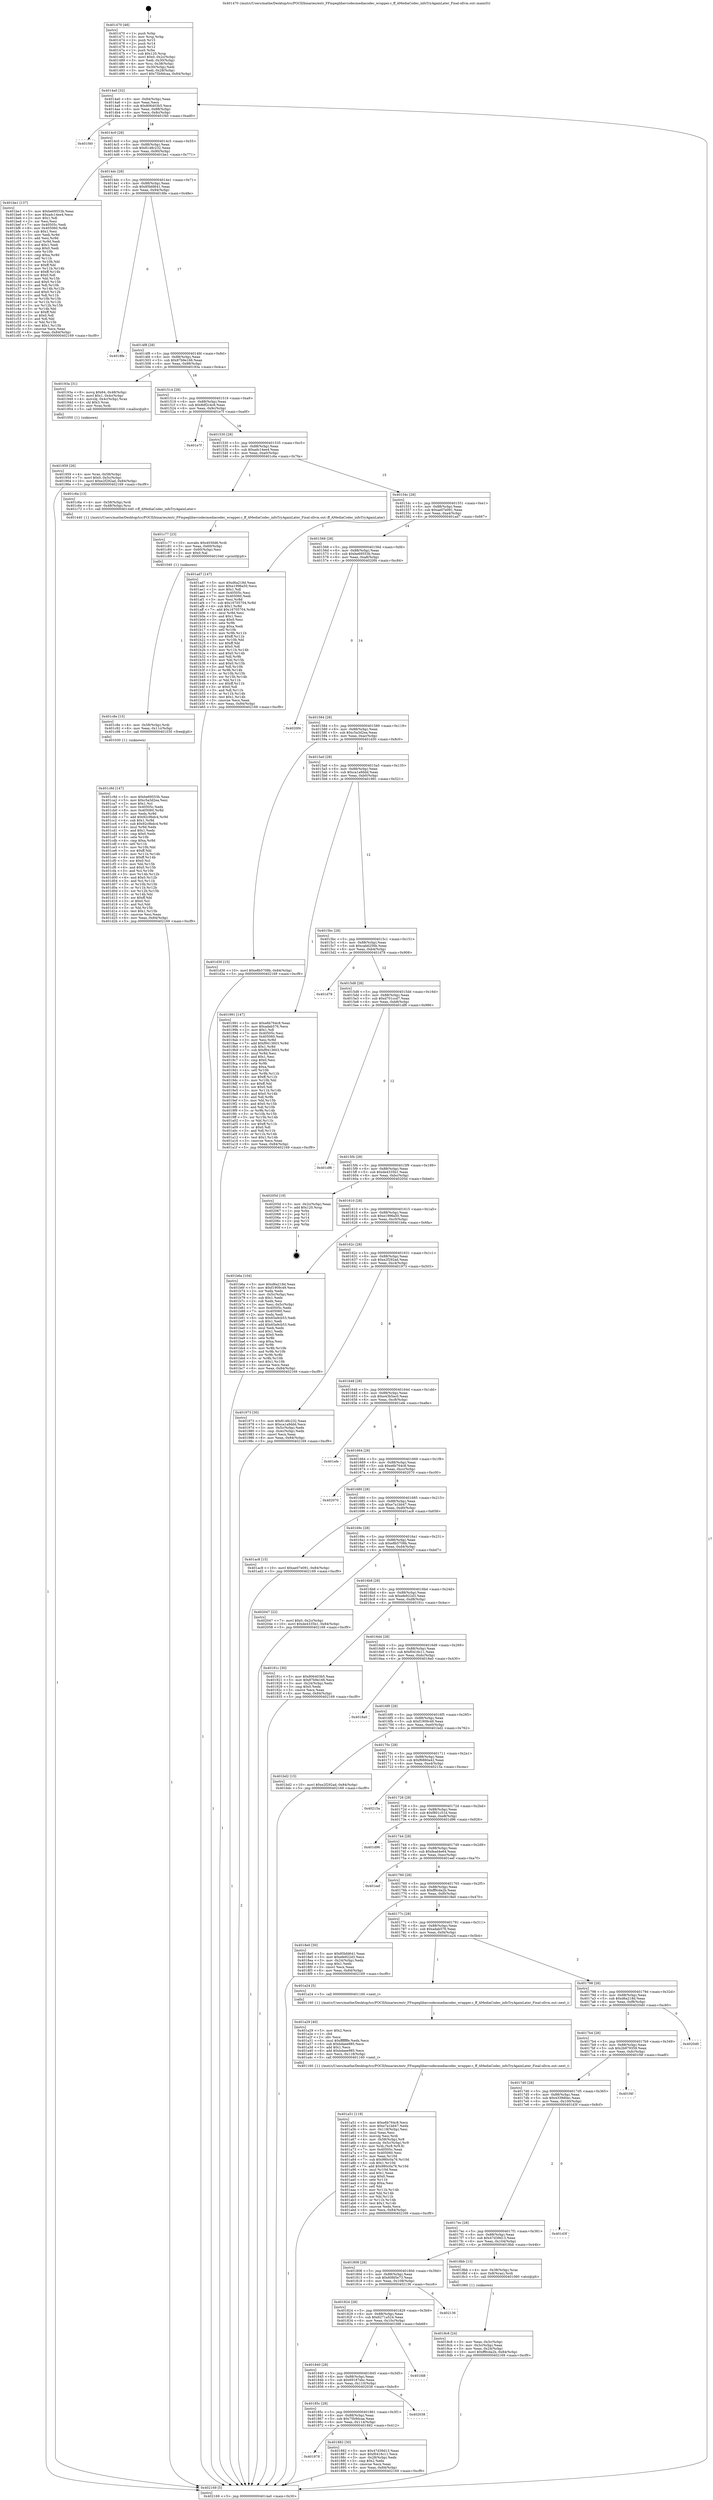 digraph "0x401470" {
  label = "0x401470 (/mnt/c/Users/mathe/Desktop/tcc/POCII/binaries/extr_FFmpeglibavcodecmediacodec_wrapper.c_ff_AMediaCodec_infoTryAgainLater_Final-ollvm.out::main(0))"
  labelloc = "t"
  node[shape=record]

  Entry [label="",width=0.3,height=0.3,shape=circle,fillcolor=black,style=filled]
  "0x4014a0" [label="{
     0x4014a0 [32]\l
     | [instrs]\l
     &nbsp;&nbsp;0x4014a0 \<+6\>: mov -0x84(%rbp),%eax\l
     &nbsp;&nbsp;0x4014a6 \<+2\>: mov %eax,%ecx\l
     &nbsp;&nbsp;0x4014a8 \<+6\>: sub $0x806403b5,%ecx\l
     &nbsp;&nbsp;0x4014ae \<+6\>: mov %eax,-0x88(%rbp)\l
     &nbsp;&nbsp;0x4014b4 \<+6\>: mov %ecx,-0x8c(%rbp)\l
     &nbsp;&nbsp;0x4014ba \<+6\>: je 0000000000401f40 \<main+0xad0\>\l
  }"]
  "0x401f40" [label="{
     0x401f40\l
  }", style=dashed]
  "0x4014c0" [label="{
     0x4014c0 [28]\l
     | [instrs]\l
     &nbsp;&nbsp;0x4014c0 \<+5\>: jmp 00000000004014c5 \<main+0x55\>\l
     &nbsp;&nbsp;0x4014c5 \<+6\>: mov -0x88(%rbp),%eax\l
     &nbsp;&nbsp;0x4014cb \<+5\>: sub $0x8148c232,%eax\l
     &nbsp;&nbsp;0x4014d0 \<+6\>: mov %eax,-0x90(%rbp)\l
     &nbsp;&nbsp;0x4014d6 \<+6\>: je 0000000000401be1 \<main+0x771\>\l
  }"]
  Exit [label="",width=0.3,height=0.3,shape=circle,fillcolor=black,style=filled,peripheries=2]
  "0x401be1" [label="{
     0x401be1 [137]\l
     | [instrs]\l
     &nbsp;&nbsp;0x401be1 \<+5\>: mov $0xbe69553b,%eax\l
     &nbsp;&nbsp;0x401be6 \<+5\>: mov $0xadc14ee4,%ecx\l
     &nbsp;&nbsp;0x401beb \<+2\>: mov $0x1,%dl\l
     &nbsp;&nbsp;0x401bed \<+2\>: xor %esi,%esi\l
     &nbsp;&nbsp;0x401bef \<+7\>: mov 0x40505c,%edi\l
     &nbsp;&nbsp;0x401bf6 \<+8\>: mov 0x405060,%r8d\l
     &nbsp;&nbsp;0x401bfe \<+3\>: sub $0x1,%esi\l
     &nbsp;&nbsp;0x401c01 \<+3\>: mov %edi,%r9d\l
     &nbsp;&nbsp;0x401c04 \<+3\>: add %esi,%r9d\l
     &nbsp;&nbsp;0x401c07 \<+4\>: imul %r9d,%edi\l
     &nbsp;&nbsp;0x401c0b \<+3\>: and $0x1,%edi\l
     &nbsp;&nbsp;0x401c0e \<+3\>: cmp $0x0,%edi\l
     &nbsp;&nbsp;0x401c11 \<+4\>: sete %r10b\l
     &nbsp;&nbsp;0x401c15 \<+4\>: cmp $0xa,%r8d\l
     &nbsp;&nbsp;0x401c19 \<+4\>: setl %r11b\l
     &nbsp;&nbsp;0x401c1d \<+3\>: mov %r10b,%bl\l
     &nbsp;&nbsp;0x401c20 \<+3\>: xor $0xff,%bl\l
     &nbsp;&nbsp;0x401c23 \<+3\>: mov %r11b,%r14b\l
     &nbsp;&nbsp;0x401c26 \<+4\>: xor $0xff,%r14b\l
     &nbsp;&nbsp;0x401c2a \<+3\>: xor $0x0,%dl\l
     &nbsp;&nbsp;0x401c2d \<+3\>: mov %bl,%r15b\l
     &nbsp;&nbsp;0x401c30 \<+4\>: and $0x0,%r15b\l
     &nbsp;&nbsp;0x401c34 \<+3\>: and %dl,%r10b\l
     &nbsp;&nbsp;0x401c37 \<+3\>: mov %r14b,%r12b\l
     &nbsp;&nbsp;0x401c3a \<+4\>: and $0x0,%r12b\l
     &nbsp;&nbsp;0x401c3e \<+3\>: and %dl,%r11b\l
     &nbsp;&nbsp;0x401c41 \<+3\>: or %r10b,%r15b\l
     &nbsp;&nbsp;0x401c44 \<+3\>: or %r11b,%r12b\l
     &nbsp;&nbsp;0x401c47 \<+3\>: xor %r12b,%r15b\l
     &nbsp;&nbsp;0x401c4a \<+3\>: or %r14b,%bl\l
     &nbsp;&nbsp;0x401c4d \<+3\>: xor $0xff,%bl\l
     &nbsp;&nbsp;0x401c50 \<+3\>: or $0x0,%dl\l
     &nbsp;&nbsp;0x401c53 \<+2\>: and %dl,%bl\l
     &nbsp;&nbsp;0x401c55 \<+3\>: or %bl,%r15b\l
     &nbsp;&nbsp;0x401c58 \<+4\>: test $0x1,%r15b\l
     &nbsp;&nbsp;0x401c5c \<+3\>: cmovne %ecx,%eax\l
     &nbsp;&nbsp;0x401c5f \<+6\>: mov %eax,-0x84(%rbp)\l
     &nbsp;&nbsp;0x401c65 \<+5\>: jmp 0000000000402169 \<main+0xcf9\>\l
  }"]
  "0x4014dc" [label="{
     0x4014dc [28]\l
     | [instrs]\l
     &nbsp;&nbsp;0x4014dc \<+5\>: jmp 00000000004014e1 \<main+0x71\>\l
     &nbsp;&nbsp;0x4014e1 \<+6\>: mov -0x88(%rbp),%eax\l
     &nbsp;&nbsp;0x4014e7 \<+5\>: sub $0x85bfd641,%eax\l
     &nbsp;&nbsp;0x4014ec \<+6\>: mov %eax,-0x94(%rbp)\l
     &nbsp;&nbsp;0x4014f2 \<+6\>: je 00000000004018fe \<main+0x48e\>\l
  }"]
  "0x401c9d" [label="{
     0x401c9d [147]\l
     | [instrs]\l
     &nbsp;&nbsp;0x401c9d \<+5\>: mov $0xbe69553b,%eax\l
     &nbsp;&nbsp;0x401ca2 \<+5\>: mov $0xc5a3d2ea,%esi\l
     &nbsp;&nbsp;0x401ca7 \<+2\>: mov $0x1,%cl\l
     &nbsp;&nbsp;0x401ca9 \<+7\>: mov 0x40505c,%edx\l
     &nbsp;&nbsp;0x401cb0 \<+8\>: mov 0x405060,%r8d\l
     &nbsp;&nbsp;0x401cb8 \<+3\>: mov %edx,%r9d\l
     &nbsp;&nbsp;0x401cbb \<+7\>: add $0x92c9bdc4,%r9d\l
     &nbsp;&nbsp;0x401cc2 \<+4\>: sub $0x1,%r9d\l
     &nbsp;&nbsp;0x401cc6 \<+7\>: sub $0x92c9bdc4,%r9d\l
     &nbsp;&nbsp;0x401ccd \<+4\>: imul %r9d,%edx\l
     &nbsp;&nbsp;0x401cd1 \<+3\>: and $0x1,%edx\l
     &nbsp;&nbsp;0x401cd4 \<+3\>: cmp $0x0,%edx\l
     &nbsp;&nbsp;0x401cd7 \<+4\>: sete %r10b\l
     &nbsp;&nbsp;0x401cdb \<+4\>: cmp $0xa,%r8d\l
     &nbsp;&nbsp;0x401cdf \<+4\>: setl %r11b\l
     &nbsp;&nbsp;0x401ce3 \<+3\>: mov %r10b,%bl\l
     &nbsp;&nbsp;0x401ce6 \<+3\>: xor $0xff,%bl\l
     &nbsp;&nbsp;0x401ce9 \<+3\>: mov %r11b,%r14b\l
     &nbsp;&nbsp;0x401cec \<+4\>: xor $0xff,%r14b\l
     &nbsp;&nbsp;0x401cf0 \<+3\>: xor $0x0,%cl\l
     &nbsp;&nbsp;0x401cf3 \<+3\>: mov %bl,%r15b\l
     &nbsp;&nbsp;0x401cf6 \<+4\>: and $0x0,%r15b\l
     &nbsp;&nbsp;0x401cfa \<+3\>: and %cl,%r10b\l
     &nbsp;&nbsp;0x401cfd \<+3\>: mov %r14b,%r12b\l
     &nbsp;&nbsp;0x401d00 \<+4\>: and $0x0,%r12b\l
     &nbsp;&nbsp;0x401d04 \<+3\>: and %cl,%r11b\l
     &nbsp;&nbsp;0x401d07 \<+3\>: or %r10b,%r15b\l
     &nbsp;&nbsp;0x401d0a \<+3\>: or %r11b,%r12b\l
     &nbsp;&nbsp;0x401d0d \<+3\>: xor %r12b,%r15b\l
     &nbsp;&nbsp;0x401d10 \<+3\>: or %r14b,%bl\l
     &nbsp;&nbsp;0x401d13 \<+3\>: xor $0xff,%bl\l
     &nbsp;&nbsp;0x401d16 \<+3\>: or $0x0,%cl\l
     &nbsp;&nbsp;0x401d19 \<+2\>: and %cl,%bl\l
     &nbsp;&nbsp;0x401d1b \<+3\>: or %bl,%r15b\l
     &nbsp;&nbsp;0x401d1e \<+4\>: test $0x1,%r15b\l
     &nbsp;&nbsp;0x401d22 \<+3\>: cmovne %esi,%eax\l
     &nbsp;&nbsp;0x401d25 \<+6\>: mov %eax,-0x84(%rbp)\l
     &nbsp;&nbsp;0x401d2b \<+5\>: jmp 0000000000402169 \<main+0xcf9\>\l
  }"]
  "0x4018fe" [label="{
     0x4018fe\l
  }", style=dashed]
  "0x4014f8" [label="{
     0x4014f8 [28]\l
     | [instrs]\l
     &nbsp;&nbsp;0x4014f8 \<+5\>: jmp 00000000004014fd \<main+0x8d\>\l
     &nbsp;&nbsp;0x4014fd \<+6\>: mov -0x88(%rbp),%eax\l
     &nbsp;&nbsp;0x401503 \<+5\>: sub $0x87b9e166,%eax\l
     &nbsp;&nbsp;0x401508 \<+6\>: mov %eax,-0x98(%rbp)\l
     &nbsp;&nbsp;0x40150e \<+6\>: je 000000000040193a \<main+0x4ca\>\l
  }"]
  "0x401c8e" [label="{
     0x401c8e [15]\l
     | [instrs]\l
     &nbsp;&nbsp;0x401c8e \<+4\>: mov -0x58(%rbp),%rdi\l
     &nbsp;&nbsp;0x401c92 \<+6\>: mov %eax,-0x11c(%rbp)\l
     &nbsp;&nbsp;0x401c98 \<+5\>: call 0000000000401030 \<free@plt\>\l
     | [calls]\l
     &nbsp;&nbsp;0x401030 \{1\} (unknown)\l
  }"]
  "0x40193a" [label="{
     0x40193a [31]\l
     | [instrs]\l
     &nbsp;&nbsp;0x40193a \<+8\>: movq $0x64,-0x48(%rbp)\l
     &nbsp;&nbsp;0x401942 \<+7\>: movl $0x1,-0x4c(%rbp)\l
     &nbsp;&nbsp;0x401949 \<+4\>: movslq -0x4c(%rbp),%rax\l
     &nbsp;&nbsp;0x40194d \<+4\>: shl $0x3,%rax\l
     &nbsp;&nbsp;0x401951 \<+3\>: mov %rax,%rdi\l
     &nbsp;&nbsp;0x401954 \<+5\>: call 0000000000401050 \<malloc@plt\>\l
     | [calls]\l
     &nbsp;&nbsp;0x401050 \{1\} (unknown)\l
  }"]
  "0x401514" [label="{
     0x401514 [28]\l
     | [instrs]\l
     &nbsp;&nbsp;0x401514 \<+5\>: jmp 0000000000401519 \<main+0xa9\>\l
     &nbsp;&nbsp;0x401519 \<+6\>: mov -0x88(%rbp),%eax\l
     &nbsp;&nbsp;0x40151f \<+5\>: sub $0x8df2c4c6,%eax\l
     &nbsp;&nbsp;0x401524 \<+6\>: mov %eax,-0x9c(%rbp)\l
     &nbsp;&nbsp;0x40152a \<+6\>: je 0000000000401e7f \<main+0xa0f\>\l
  }"]
  "0x401c77" [label="{
     0x401c77 [23]\l
     | [instrs]\l
     &nbsp;&nbsp;0x401c77 \<+10\>: movabs $0x4030d6,%rdi\l
     &nbsp;&nbsp;0x401c81 \<+3\>: mov %eax,-0x60(%rbp)\l
     &nbsp;&nbsp;0x401c84 \<+3\>: mov -0x60(%rbp),%esi\l
     &nbsp;&nbsp;0x401c87 \<+2\>: mov $0x0,%al\l
     &nbsp;&nbsp;0x401c89 \<+5\>: call 0000000000401040 \<printf@plt\>\l
     | [calls]\l
     &nbsp;&nbsp;0x401040 \{1\} (unknown)\l
  }"]
  "0x401e7f" [label="{
     0x401e7f\l
  }", style=dashed]
  "0x401530" [label="{
     0x401530 [28]\l
     | [instrs]\l
     &nbsp;&nbsp;0x401530 \<+5\>: jmp 0000000000401535 \<main+0xc5\>\l
     &nbsp;&nbsp;0x401535 \<+6\>: mov -0x88(%rbp),%eax\l
     &nbsp;&nbsp;0x40153b \<+5\>: sub $0xadc14ee4,%eax\l
     &nbsp;&nbsp;0x401540 \<+6\>: mov %eax,-0xa0(%rbp)\l
     &nbsp;&nbsp;0x401546 \<+6\>: je 0000000000401c6a \<main+0x7fa\>\l
  }"]
  "0x401a51" [label="{
     0x401a51 [119]\l
     | [instrs]\l
     &nbsp;&nbsp;0x401a51 \<+5\>: mov $0xe6b764c8,%ecx\l
     &nbsp;&nbsp;0x401a56 \<+5\>: mov $0xe7a1bb47,%edx\l
     &nbsp;&nbsp;0x401a5b \<+6\>: mov -0x118(%rbp),%esi\l
     &nbsp;&nbsp;0x401a61 \<+3\>: imul %eax,%esi\l
     &nbsp;&nbsp;0x401a64 \<+3\>: movslq %esi,%rdi\l
     &nbsp;&nbsp;0x401a67 \<+4\>: mov -0x58(%rbp),%r8\l
     &nbsp;&nbsp;0x401a6b \<+4\>: movslq -0x5c(%rbp),%r9\l
     &nbsp;&nbsp;0x401a6f \<+4\>: mov %rdi,(%r8,%r9,8)\l
     &nbsp;&nbsp;0x401a73 \<+7\>: mov 0x40505c,%eax\l
     &nbsp;&nbsp;0x401a7a \<+7\>: mov 0x405060,%esi\l
     &nbsp;&nbsp;0x401a81 \<+3\>: mov %eax,%r10d\l
     &nbsp;&nbsp;0x401a84 \<+7\>: sub $0x980c0a76,%r10d\l
     &nbsp;&nbsp;0x401a8b \<+4\>: sub $0x1,%r10d\l
     &nbsp;&nbsp;0x401a8f \<+7\>: add $0x980c0a76,%r10d\l
     &nbsp;&nbsp;0x401a96 \<+4\>: imul %r10d,%eax\l
     &nbsp;&nbsp;0x401a9a \<+3\>: and $0x1,%eax\l
     &nbsp;&nbsp;0x401a9d \<+3\>: cmp $0x0,%eax\l
     &nbsp;&nbsp;0x401aa0 \<+4\>: sete %r11b\l
     &nbsp;&nbsp;0x401aa4 \<+3\>: cmp $0xa,%esi\l
     &nbsp;&nbsp;0x401aa7 \<+3\>: setl %bl\l
     &nbsp;&nbsp;0x401aaa \<+3\>: mov %r11b,%r14b\l
     &nbsp;&nbsp;0x401aad \<+3\>: and %bl,%r14b\l
     &nbsp;&nbsp;0x401ab0 \<+3\>: xor %bl,%r11b\l
     &nbsp;&nbsp;0x401ab3 \<+3\>: or %r11b,%r14b\l
     &nbsp;&nbsp;0x401ab6 \<+4\>: test $0x1,%r14b\l
     &nbsp;&nbsp;0x401aba \<+3\>: cmovne %edx,%ecx\l
     &nbsp;&nbsp;0x401abd \<+6\>: mov %ecx,-0x84(%rbp)\l
     &nbsp;&nbsp;0x401ac3 \<+5\>: jmp 0000000000402169 \<main+0xcf9\>\l
  }"]
  "0x401c6a" [label="{
     0x401c6a [13]\l
     | [instrs]\l
     &nbsp;&nbsp;0x401c6a \<+4\>: mov -0x58(%rbp),%rdi\l
     &nbsp;&nbsp;0x401c6e \<+4\>: mov -0x48(%rbp),%rsi\l
     &nbsp;&nbsp;0x401c72 \<+5\>: call 0000000000401440 \<ff_AMediaCodec_infoTryAgainLater\>\l
     | [calls]\l
     &nbsp;&nbsp;0x401440 \{1\} (/mnt/c/Users/mathe/Desktop/tcc/POCII/binaries/extr_FFmpeglibavcodecmediacodec_wrapper.c_ff_AMediaCodec_infoTryAgainLater_Final-ollvm.out::ff_AMediaCodec_infoTryAgainLater)\l
  }"]
  "0x40154c" [label="{
     0x40154c [28]\l
     | [instrs]\l
     &nbsp;&nbsp;0x40154c \<+5\>: jmp 0000000000401551 \<main+0xe1\>\l
     &nbsp;&nbsp;0x401551 \<+6\>: mov -0x88(%rbp),%eax\l
     &nbsp;&nbsp;0x401557 \<+5\>: sub $0xae07e091,%eax\l
     &nbsp;&nbsp;0x40155c \<+6\>: mov %eax,-0xa4(%rbp)\l
     &nbsp;&nbsp;0x401562 \<+6\>: je 0000000000401ad7 \<main+0x667\>\l
  }"]
  "0x401a29" [label="{
     0x401a29 [40]\l
     | [instrs]\l
     &nbsp;&nbsp;0x401a29 \<+5\>: mov $0x2,%ecx\l
     &nbsp;&nbsp;0x401a2e \<+1\>: cltd\l
     &nbsp;&nbsp;0x401a2f \<+2\>: idiv %ecx\l
     &nbsp;&nbsp;0x401a31 \<+6\>: imul $0xfffffffe,%edx,%ecx\l
     &nbsp;&nbsp;0x401a37 \<+6\>: sub $0xbdaee985,%ecx\l
     &nbsp;&nbsp;0x401a3d \<+3\>: add $0x1,%ecx\l
     &nbsp;&nbsp;0x401a40 \<+6\>: add $0xbdaee985,%ecx\l
     &nbsp;&nbsp;0x401a46 \<+6\>: mov %ecx,-0x118(%rbp)\l
     &nbsp;&nbsp;0x401a4c \<+5\>: call 0000000000401160 \<next_i\>\l
     | [calls]\l
     &nbsp;&nbsp;0x401160 \{1\} (/mnt/c/Users/mathe/Desktop/tcc/POCII/binaries/extr_FFmpeglibavcodecmediacodec_wrapper.c_ff_AMediaCodec_infoTryAgainLater_Final-ollvm.out::next_i)\l
  }"]
  "0x401ad7" [label="{
     0x401ad7 [147]\l
     | [instrs]\l
     &nbsp;&nbsp;0x401ad7 \<+5\>: mov $0xd6a218d,%eax\l
     &nbsp;&nbsp;0x401adc \<+5\>: mov $0xe1996a50,%ecx\l
     &nbsp;&nbsp;0x401ae1 \<+2\>: mov $0x1,%dl\l
     &nbsp;&nbsp;0x401ae3 \<+7\>: mov 0x40505c,%esi\l
     &nbsp;&nbsp;0x401aea \<+7\>: mov 0x405060,%edi\l
     &nbsp;&nbsp;0x401af1 \<+3\>: mov %esi,%r8d\l
     &nbsp;&nbsp;0x401af4 \<+7\>: sub $0x16705704,%r8d\l
     &nbsp;&nbsp;0x401afb \<+4\>: sub $0x1,%r8d\l
     &nbsp;&nbsp;0x401aff \<+7\>: add $0x16705704,%r8d\l
     &nbsp;&nbsp;0x401b06 \<+4\>: imul %r8d,%esi\l
     &nbsp;&nbsp;0x401b0a \<+3\>: and $0x1,%esi\l
     &nbsp;&nbsp;0x401b0d \<+3\>: cmp $0x0,%esi\l
     &nbsp;&nbsp;0x401b10 \<+4\>: sete %r9b\l
     &nbsp;&nbsp;0x401b14 \<+3\>: cmp $0xa,%edi\l
     &nbsp;&nbsp;0x401b17 \<+4\>: setl %r10b\l
     &nbsp;&nbsp;0x401b1b \<+3\>: mov %r9b,%r11b\l
     &nbsp;&nbsp;0x401b1e \<+4\>: xor $0xff,%r11b\l
     &nbsp;&nbsp;0x401b22 \<+3\>: mov %r10b,%bl\l
     &nbsp;&nbsp;0x401b25 \<+3\>: xor $0xff,%bl\l
     &nbsp;&nbsp;0x401b28 \<+3\>: xor $0x0,%dl\l
     &nbsp;&nbsp;0x401b2b \<+3\>: mov %r11b,%r14b\l
     &nbsp;&nbsp;0x401b2e \<+4\>: and $0x0,%r14b\l
     &nbsp;&nbsp;0x401b32 \<+3\>: and %dl,%r9b\l
     &nbsp;&nbsp;0x401b35 \<+3\>: mov %bl,%r15b\l
     &nbsp;&nbsp;0x401b38 \<+4\>: and $0x0,%r15b\l
     &nbsp;&nbsp;0x401b3c \<+3\>: and %dl,%r10b\l
     &nbsp;&nbsp;0x401b3f \<+3\>: or %r9b,%r14b\l
     &nbsp;&nbsp;0x401b42 \<+3\>: or %r10b,%r15b\l
     &nbsp;&nbsp;0x401b45 \<+3\>: xor %r15b,%r14b\l
     &nbsp;&nbsp;0x401b48 \<+3\>: or %bl,%r11b\l
     &nbsp;&nbsp;0x401b4b \<+4\>: xor $0xff,%r11b\l
     &nbsp;&nbsp;0x401b4f \<+3\>: or $0x0,%dl\l
     &nbsp;&nbsp;0x401b52 \<+3\>: and %dl,%r11b\l
     &nbsp;&nbsp;0x401b55 \<+3\>: or %r11b,%r14b\l
     &nbsp;&nbsp;0x401b58 \<+4\>: test $0x1,%r14b\l
     &nbsp;&nbsp;0x401b5c \<+3\>: cmovne %ecx,%eax\l
     &nbsp;&nbsp;0x401b5f \<+6\>: mov %eax,-0x84(%rbp)\l
     &nbsp;&nbsp;0x401b65 \<+5\>: jmp 0000000000402169 \<main+0xcf9\>\l
  }"]
  "0x401568" [label="{
     0x401568 [28]\l
     | [instrs]\l
     &nbsp;&nbsp;0x401568 \<+5\>: jmp 000000000040156d \<main+0xfd\>\l
     &nbsp;&nbsp;0x40156d \<+6\>: mov -0x88(%rbp),%eax\l
     &nbsp;&nbsp;0x401573 \<+5\>: sub $0xbe69553b,%eax\l
     &nbsp;&nbsp;0x401578 \<+6\>: mov %eax,-0xa8(%rbp)\l
     &nbsp;&nbsp;0x40157e \<+6\>: je 00000000004020f4 \<main+0xc84\>\l
  }"]
  "0x401959" [label="{
     0x401959 [26]\l
     | [instrs]\l
     &nbsp;&nbsp;0x401959 \<+4\>: mov %rax,-0x58(%rbp)\l
     &nbsp;&nbsp;0x40195d \<+7\>: movl $0x0,-0x5c(%rbp)\l
     &nbsp;&nbsp;0x401964 \<+10\>: movl $0xe2f292ad,-0x84(%rbp)\l
     &nbsp;&nbsp;0x40196e \<+5\>: jmp 0000000000402169 \<main+0xcf9\>\l
  }"]
  "0x4020f4" [label="{
     0x4020f4\l
  }", style=dashed]
  "0x401584" [label="{
     0x401584 [28]\l
     | [instrs]\l
     &nbsp;&nbsp;0x401584 \<+5\>: jmp 0000000000401589 \<main+0x119\>\l
     &nbsp;&nbsp;0x401589 \<+6\>: mov -0x88(%rbp),%eax\l
     &nbsp;&nbsp;0x40158f \<+5\>: sub $0xc5a3d2ea,%eax\l
     &nbsp;&nbsp;0x401594 \<+6\>: mov %eax,-0xac(%rbp)\l
     &nbsp;&nbsp;0x40159a \<+6\>: je 0000000000401d30 \<main+0x8c0\>\l
  }"]
  "0x4018c8" [label="{
     0x4018c8 [24]\l
     | [instrs]\l
     &nbsp;&nbsp;0x4018c8 \<+3\>: mov %eax,-0x3c(%rbp)\l
     &nbsp;&nbsp;0x4018cb \<+3\>: mov -0x3c(%rbp),%eax\l
     &nbsp;&nbsp;0x4018ce \<+3\>: mov %eax,-0x24(%rbp)\l
     &nbsp;&nbsp;0x4018d1 \<+10\>: movl $0xff9cda2b,-0x84(%rbp)\l
     &nbsp;&nbsp;0x4018db \<+5\>: jmp 0000000000402169 \<main+0xcf9\>\l
  }"]
  "0x401d30" [label="{
     0x401d30 [15]\l
     | [instrs]\l
     &nbsp;&nbsp;0x401d30 \<+10\>: movl $0xe8b5708b,-0x84(%rbp)\l
     &nbsp;&nbsp;0x401d3a \<+5\>: jmp 0000000000402169 \<main+0xcf9\>\l
  }"]
  "0x4015a0" [label="{
     0x4015a0 [28]\l
     | [instrs]\l
     &nbsp;&nbsp;0x4015a0 \<+5\>: jmp 00000000004015a5 \<main+0x135\>\l
     &nbsp;&nbsp;0x4015a5 \<+6\>: mov -0x88(%rbp),%eax\l
     &nbsp;&nbsp;0x4015ab \<+5\>: sub $0xca1a9ddd,%eax\l
     &nbsp;&nbsp;0x4015b0 \<+6\>: mov %eax,-0xb0(%rbp)\l
     &nbsp;&nbsp;0x4015b6 \<+6\>: je 0000000000401991 \<main+0x521\>\l
  }"]
  "0x401470" [label="{
     0x401470 [48]\l
     | [instrs]\l
     &nbsp;&nbsp;0x401470 \<+1\>: push %rbp\l
     &nbsp;&nbsp;0x401471 \<+3\>: mov %rsp,%rbp\l
     &nbsp;&nbsp;0x401474 \<+2\>: push %r15\l
     &nbsp;&nbsp;0x401476 \<+2\>: push %r14\l
     &nbsp;&nbsp;0x401478 \<+2\>: push %r12\l
     &nbsp;&nbsp;0x40147a \<+1\>: push %rbx\l
     &nbsp;&nbsp;0x40147b \<+7\>: sub $0x120,%rsp\l
     &nbsp;&nbsp;0x401482 \<+7\>: movl $0x0,-0x2c(%rbp)\l
     &nbsp;&nbsp;0x401489 \<+3\>: mov %edi,-0x30(%rbp)\l
     &nbsp;&nbsp;0x40148c \<+4\>: mov %rsi,-0x38(%rbp)\l
     &nbsp;&nbsp;0x401490 \<+3\>: mov -0x30(%rbp),%edi\l
     &nbsp;&nbsp;0x401493 \<+3\>: mov %edi,-0x28(%rbp)\l
     &nbsp;&nbsp;0x401496 \<+10\>: movl $0x75b9dcaa,-0x84(%rbp)\l
  }"]
  "0x401991" [label="{
     0x401991 [147]\l
     | [instrs]\l
     &nbsp;&nbsp;0x401991 \<+5\>: mov $0xe6b764c8,%eax\l
     &nbsp;&nbsp;0x401996 \<+5\>: mov $0xadab576,%ecx\l
     &nbsp;&nbsp;0x40199b \<+2\>: mov $0x1,%dl\l
     &nbsp;&nbsp;0x40199d \<+7\>: mov 0x40505c,%esi\l
     &nbsp;&nbsp;0x4019a4 \<+7\>: mov 0x405060,%edi\l
     &nbsp;&nbsp;0x4019ab \<+3\>: mov %esi,%r8d\l
     &nbsp;&nbsp;0x4019ae \<+7\>: add $0xf9413603,%r8d\l
     &nbsp;&nbsp;0x4019b5 \<+4\>: sub $0x1,%r8d\l
     &nbsp;&nbsp;0x4019b9 \<+7\>: sub $0xf9413603,%r8d\l
     &nbsp;&nbsp;0x4019c0 \<+4\>: imul %r8d,%esi\l
     &nbsp;&nbsp;0x4019c4 \<+3\>: and $0x1,%esi\l
     &nbsp;&nbsp;0x4019c7 \<+3\>: cmp $0x0,%esi\l
     &nbsp;&nbsp;0x4019ca \<+4\>: sete %r9b\l
     &nbsp;&nbsp;0x4019ce \<+3\>: cmp $0xa,%edi\l
     &nbsp;&nbsp;0x4019d1 \<+4\>: setl %r10b\l
     &nbsp;&nbsp;0x4019d5 \<+3\>: mov %r9b,%r11b\l
     &nbsp;&nbsp;0x4019d8 \<+4\>: xor $0xff,%r11b\l
     &nbsp;&nbsp;0x4019dc \<+3\>: mov %r10b,%bl\l
     &nbsp;&nbsp;0x4019df \<+3\>: xor $0xff,%bl\l
     &nbsp;&nbsp;0x4019e2 \<+3\>: xor $0x0,%dl\l
     &nbsp;&nbsp;0x4019e5 \<+3\>: mov %r11b,%r14b\l
     &nbsp;&nbsp;0x4019e8 \<+4\>: and $0x0,%r14b\l
     &nbsp;&nbsp;0x4019ec \<+3\>: and %dl,%r9b\l
     &nbsp;&nbsp;0x4019ef \<+3\>: mov %bl,%r15b\l
     &nbsp;&nbsp;0x4019f2 \<+4\>: and $0x0,%r15b\l
     &nbsp;&nbsp;0x4019f6 \<+3\>: and %dl,%r10b\l
     &nbsp;&nbsp;0x4019f9 \<+3\>: or %r9b,%r14b\l
     &nbsp;&nbsp;0x4019fc \<+3\>: or %r10b,%r15b\l
     &nbsp;&nbsp;0x4019ff \<+3\>: xor %r15b,%r14b\l
     &nbsp;&nbsp;0x401a02 \<+3\>: or %bl,%r11b\l
     &nbsp;&nbsp;0x401a05 \<+4\>: xor $0xff,%r11b\l
     &nbsp;&nbsp;0x401a09 \<+3\>: or $0x0,%dl\l
     &nbsp;&nbsp;0x401a0c \<+3\>: and %dl,%r11b\l
     &nbsp;&nbsp;0x401a0f \<+3\>: or %r11b,%r14b\l
     &nbsp;&nbsp;0x401a12 \<+4\>: test $0x1,%r14b\l
     &nbsp;&nbsp;0x401a16 \<+3\>: cmovne %ecx,%eax\l
     &nbsp;&nbsp;0x401a19 \<+6\>: mov %eax,-0x84(%rbp)\l
     &nbsp;&nbsp;0x401a1f \<+5\>: jmp 0000000000402169 \<main+0xcf9\>\l
  }"]
  "0x4015bc" [label="{
     0x4015bc [28]\l
     | [instrs]\l
     &nbsp;&nbsp;0x4015bc \<+5\>: jmp 00000000004015c1 \<main+0x151\>\l
     &nbsp;&nbsp;0x4015c1 \<+6\>: mov -0x88(%rbp),%eax\l
     &nbsp;&nbsp;0x4015c7 \<+5\>: sub $0xcab6256b,%eax\l
     &nbsp;&nbsp;0x4015cc \<+6\>: mov %eax,-0xb4(%rbp)\l
     &nbsp;&nbsp;0x4015d2 \<+6\>: je 0000000000401d78 \<main+0x908\>\l
  }"]
  "0x402169" [label="{
     0x402169 [5]\l
     | [instrs]\l
     &nbsp;&nbsp;0x402169 \<+5\>: jmp 00000000004014a0 \<main+0x30\>\l
  }"]
  "0x401d78" [label="{
     0x401d78\l
  }", style=dashed]
  "0x4015d8" [label="{
     0x4015d8 [28]\l
     | [instrs]\l
     &nbsp;&nbsp;0x4015d8 \<+5\>: jmp 00000000004015dd \<main+0x16d\>\l
     &nbsp;&nbsp;0x4015dd \<+6\>: mov -0x88(%rbp),%eax\l
     &nbsp;&nbsp;0x4015e3 \<+5\>: sub $0xd701ccd7,%eax\l
     &nbsp;&nbsp;0x4015e8 \<+6\>: mov %eax,-0xb8(%rbp)\l
     &nbsp;&nbsp;0x4015ee \<+6\>: je 0000000000401df6 \<main+0x986\>\l
  }"]
  "0x401878" [label="{
     0x401878\l
  }", style=dashed]
  "0x401df6" [label="{
     0x401df6\l
  }", style=dashed]
  "0x4015f4" [label="{
     0x4015f4 [28]\l
     | [instrs]\l
     &nbsp;&nbsp;0x4015f4 \<+5\>: jmp 00000000004015f9 \<main+0x189\>\l
     &nbsp;&nbsp;0x4015f9 \<+6\>: mov -0x88(%rbp),%eax\l
     &nbsp;&nbsp;0x4015ff \<+5\>: sub $0xde4335b1,%eax\l
     &nbsp;&nbsp;0x401604 \<+6\>: mov %eax,-0xbc(%rbp)\l
     &nbsp;&nbsp;0x40160a \<+6\>: je 000000000040205d \<main+0xbed\>\l
  }"]
  "0x401882" [label="{
     0x401882 [30]\l
     | [instrs]\l
     &nbsp;&nbsp;0x401882 \<+5\>: mov $0x47d39d13,%eax\l
     &nbsp;&nbsp;0x401887 \<+5\>: mov $0xf0416c11,%ecx\l
     &nbsp;&nbsp;0x40188c \<+3\>: mov -0x28(%rbp),%edx\l
     &nbsp;&nbsp;0x40188f \<+3\>: cmp $0x2,%edx\l
     &nbsp;&nbsp;0x401892 \<+3\>: cmovne %ecx,%eax\l
     &nbsp;&nbsp;0x401895 \<+6\>: mov %eax,-0x84(%rbp)\l
     &nbsp;&nbsp;0x40189b \<+5\>: jmp 0000000000402169 \<main+0xcf9\>\l
  }"]
  "0x40205d" [label="{
     0x40205d [19]\l
     | [instrs]\l
     &nbsp;&nbsp;0x40205d \<+3\>: mov -0x2c(%rbp),%eax\l
     &nbsp;&nbsp;0x402060 \<+7\>: add $0x120,%rsp\l
     &nbsp;&nbsp;0x402067 \<+1\>: pop %rbx\l
     &nbsp;&nbsp;0x402068 \<+2\>: pop %r12\l
     &nbsp;&nbsp;0x40206a \<+2\>: pop %r14\l
     &nbsp;&nbsp;0x40206c \<+2\>: pop %r15\l
     &nbsp;&nbsp;0x40206e \<+1\>: pop %rbp\l
     &nbsp;&nbsp;0x40206f \<+1\>: ret\l
  }"]
  "0x401610" [label="{
     0x401610 [28]\l
     | [instrs]\l
     &nbsp;&nbsp;0x401610 \<+5\>: jmp 0000000000401615 \<main+0x1a5\>\l
     &nbsp;&nbsp;0x401615 \<+6\>: mov -0x88(%rbp),%eax\l
     &nbsp;&nbsp;0x40161b \<+5\>: sub $0xe1996a50,%eax\l
     &nbsp;&nbsp;0x401620 \<+6\>: mov %eax,-0xc0(%rbp)\l
     &nbsp;&nbsp;0x401626 \<+6\>: je 0000000000401b6a \<main+0x6fa\>\l
  }"]
  "0x40185c" [label="{
     0x40185c [28]\l
     | [instrs]\l
     &nbsp;&nbsp;0x40185c \<+5\>: jmp 0000000000401861 \<main+0x3f1\>\l
     &nbsp;&nbsp;0x401861 \<+6\>: mov -0x88(%rbp),%eax\l
     &nbsp;&nbsp;0x401867 \<+5\>: sub $0x75b9dcaa,%eax\l
     &nbsp;&nbsp;0x40186c \<+6\>: mov %eax,-0x114(%rbp)\l
     &nbsp;&nbsp;0x401872 \<+6\>: je 0000000000401882 \<main+0x412\>\l
  }"]
  "0x401b6a" [label="{
     0x401b6a [104]\l
     | [instrs]\l
     &nbsp;&nbsp;0x401b6a \<+5\>: mov $0xd6a218d,%eax\l
     &nbsp;&nbsp;0x401b6f \<+5\>: mov $0xf1909c49,%ecx\l
     &nbsp;&nbsp;0x401b74 \<+2\>: xor %edx,%edx\l
     &nbsp;&nbsp;0x401b76 \<+3\>: mov -0x5c(%rbp),%esi\l
     &nbsp;&nbsp;0x401b79 \<+3\>: sub $0x1,%edx\l
     &nbsp;&nbsp;0x401b7c \<+2\>: sub %edx,%esi\l
     &nbsp;&nbsp;0x401b7e \<+3\>: mov %esi,-0x5c(%rbp)\l
     &nbsp;&nbsp;0x401b81 \<+7\>: mov 0x40505c,%edx\l
     &nbsp;&nbsp;0x401b88 \<+7\>: mov 0x405060,%esi\l
     &nbsp;&nbsp;0x401b8f \<+2\>: mov %edx,%edi\l
     &nbsp;&nbsp;0x401b91 \<+6\>: sub $0x65a9cb53,%edi\l
     &nbsp;&nbsp;0x401b97 \<+3\>: sub $0x1,%edi\l
     &nbsp;&nbsp;0x401b9a \<+6\>: add $0x65a9cb53,%edi\l
     &nbsp;&nbsp;0x401ba0 \<+3\>: imul %edi,%edx\l
     &nbsp;&nbsp;0x401ba3 \<+3\>: and $0x1,%edx\l
     &nbsp;&nbsp;0x401ba6 \<+3\>: cmp $0x0,%edx\l
     &nbsp;&nbsp;0x401ba9 \<+4\>: sete %r8b\l
     &nbsp;&nbsp;0x401bad \<+3\>: cmp $0xa,%esi\l
     &nbsp;&nbsp;0x401bb0 \<+4\>: setl %r9b\l
     &nbsp;&nbsp;0x401bb4 \<+3\>: mov %r8b,%r10b\l
     &nbsp;&nbsp;0x401bb7 \<+3\>: and %r9b,%r10b\l
     &nbsp;&nbsp;0x401bba \<+3\>: xor %r9b,%r8b\l
     &nbsp;&nbsp;0x401bbd \<+3\>: or %r8b,%r10b\l
     &nbsp;&nbsp;0x401bc0 \<+4\>: test $0x1,%r10b\l
     &nbsp;&nbsp;0x401bc4 \<+3\>: cmovne %ecx,%eax\l
     &nbsp;&nbsp;0x401bc7 \<+6\>: mov %eax,-0x84(%rbp)\l
     &nbsp;&nbsp;0x401bcd \<+5\>: jmp 0000000000402169 \<main+0xcf9\>\l
  }"]
  "0x40162c" [label="{
     0x40162c [28]\l
     | [instrs]\l
     &nbsp;&nbsp;0x40162c \<+5\>: jmp 0000000000401631 \<main+0x1c1\>\l
     &nbsp;&nbsp;0x401631 \<+6\>: mov -0x88(%rbp),%eax\l
     &nbsp;&nbsp;0x401637 \<+5\>: sub $0xe2f292ad,%eax\l
     &nbsp;&nbsp;0x40163c \<+6\>: mov %eax,-0xc4(%rbp)\l
     &nbsp;&nbsp;0x401642 \<+6\>: je 0000000000401973 \<main+0x503\>\l
  }"]
  "0x402038" [label="{
     0x402038\l
  }", style=dashed]
  "0x401973" [label="{
     0x401973 [30]\l
     | [instrs]\l
     &nbsp;&nbsp;0x401973 \<+5\>: mov $0x8148c232,%eax\l
     &nbsp;&nbsp;0x401978 \<+5\>: mov $0xca1a9ddd,%ecx\l
     &nbsp;&nbsp;0x40197d \<+3\>: mov -0x5c(%rbp),%edx\l
     &nbsp;&nbsp;0x401980 \<+3\>: cmp -0x4c(%rbp),%edx\l
     &nbsp;&nbsp;0x401983 \<+3\>: cmovl %ecx,%eax\l
     &nbsp;&nbsp;0x401986 \<+6\>: mov %eax,-0x84(%rbp)\l
     &nbsp;&nbsp;0x40198c \<+5\>: jmp 0000000000402169 \<main+0xcf9\>\l
  }"]
  "0x401648" [label="{
     0x401648 [28]\l
     | [instrs]\l
     &nbsp;&nbsp;0x401648 \<+5\>: jmp 000000000040164d \<main+0x1dd\>\l
     &nbsp;&nbsp;0x40164d \<+6\>: mov -0x88(%rbp),%eax\l
     &nbsp;&nbsp;0x401653 \<+5\>: sub $0xe43b5ac0,%eax\l
     &nbsp;&nbsp;0x401658 \<+6\>: mov %eax,-0xc8(%rbp)\l
     &nbsp;&nbsp;0x40165e \<+6\>: je 0000000000401efe \<main+0xa8e\>\l
  }"]
  "0x401840" [label="{
     0x401840 [28]\l
     | [instrs]\l
     &nbsp;&nbsp;0x401840 \<+5\>: jmp 0000000000401845 \<main+0x3d5\>\l
     &nbsp;&nbsp;0x401845 \<+6\>: mov -0x88(%rbp),%eax\l
     &nbsp;&nbsp;0x40184b \<+5\>: sub $0x69187ebc,%eax\l
     &nbsp;&nbsp;0x401850 \<+6\>: mov %eax,-0x110(%rbp)\l
     &nbsp;&nbsp;0x401856 \<+6\>: je 0000000000402038 \<main+0xbc8\>\l
  }"]
  "0x401efe" [label="{
     0x401efe\l
  }", style=dashed]
  "0x401664" [label="{
     0x401664 [28]\l
     | [instrs]\l
     &nbsp;&nbsp;0x401664 \<+5\>: jmp 0000000000401669 \<main+0x1f9\>\l
     &nbsp;&nbsp;0x401669 \<+6\>: mov -0x88(%rbp),%eax\l
     &nbsp;&nbsp;0x40166f \<+5\>: sub $0xe6b764c8,%eax\l
     &nbsp;&nbsp;0x401674 \<+6\>: mov %eax,-0xcc(%rbp)\l
     &nbsp;&nbsp;0x40167a \<+6\>: je 0000000000402070 \<main+0xc00\>\l
  }"]
  "0x401fd8" [label="{
     0x401fd8\l
  }", style=dashed]
  "0x402070" [label="{
     0x402070\l
  }", style=dashed]
  "0x401680" [label="{
     0x401680 [28]\l
     | [instrs]\l
     &nbsp;&nbsp;0x401680 \<+5\>: jmp 0000000000401685 \<main+0x215\>\l
     &nbsp;&nbsp;0x401685 \<+6\>: mov -0x88(%rbp),%eax\l
     &nbsp;&nbsp;0x40168b \<+5\>: sub $0xe7a1bb47,%eax\l
     &nbsp;&nbsp;0x401690 \<+6\>: mov %eax,-0xd0(%rbp)\l
     &nbsp;&nbsp;0x401696 \<+6\>: je 0000000000401ac8 \<main+0x658\>\l
  }"]
  "0x401824" [label="{
     0x401824 [28]\l
     | [instrs]\l
     &nbsp;&nbsp;0x401824 \<+5\>: jmp 0000000000401829 \<main+0x3b9\>\l
     &nbsp;&nbsp;0x401829 \<+6\>: mov -0x88(%rbp),%eax\l
     &nbsp;&nbsp;0x40182f \<+5\>: sub $0x6271a524,%eax\l
     &nbsp;&nbsp;0x401834 \<+6\>: mov %eax,-0x10c(%rbp)\l
     &nbsp;&nbsp;0x40183a \<+6\>: je 0000000000401fd8 \<main+0xb68\>\l
  }"]
  "0x401ac8" [label="{
     0x401ac8 [15]\l
     | [instrs]\l
     &nbsp;&nbsp;0x401ac8 \<+10\>: movl $0xae07e091,-0x84(%rbp)\l
     &nbsp;&nbsp;0x401ad2 \<+5\>: jmp 0000000000402169 \<main+0xcf9\>\l
  }"]
  "0x40169c" [label="{
     0x40169c [28]\l
     | [instrs]\l
     &nbsp;&nbsp;0x40169c \<+5\>: jmp 00000000004016a1 \<main+0x231\>\l
     &nbsp;&nbsp;0x4016a1 \<+6\>: mov -0x88(%rbp),%eax\l
     &nbsp;&nbsp;0x4016a7 \<+5\>: sub $0xe8b5708b,%eax\l
     &nbsp;&nbsp;0x4016ac \<+6\>: mov %eax,-0xd4(%rbp)\l
     &nbsp;&nbsp;0x4016b2 \<+6\>: je 0000000000402047 \<main+0xbd7\>\l
  }"]
  "0x402136" [label="{
     0x402136\l
  }", style=dashed]
  "0x402047" [label="{
     0x402047 [22]\l
     | [instrs]\l
     &nbsp;&nbsp;0x402047 \<+7\>: movl $0x0,-0x2c(%rbp)\l
     &nbsp;&nbsp;0x40204e \<+10\>: movl $0xde4335b1,-0x84(%rbp)\l
     &nbsp;&nbsp;0x402058 \<+5\>: jmp 0000000000402169 \<main+0xcf9\>\l
  }"]
  "0x4016b8" [label="{
     0x4016b8 [28]\l
     | [instrs]\l
     &nbsp;&nbsp;0x4016b8 \<+5\>: jmp 00000000004016bd \<main+0x24d\>\l
     &nbsp;&nbsp;0x4016bd \<+6\>: mov -0x88(%rbp),%eax\l
     &nbsp;&nbsp;0x4016c3 \<+5\>: sub $0xefe922d3,%eax\l
     &nbsp;&nbsp;0x4016c8 \<+6\>: mov %eax,-0xd8(%rbp)\l
     &nbsp;&nbsp;0x4016ce \<+6\>: je 000000000040191c \<main+0x4ac\>\l
  }"]
  "0x401808" [label="{
     0x401808 [28]\l
     | [instrs]\l
     &nbsp;&nbsp;0x401808 \<+5\>: jmp 000000000040180d \<main+0x39d\>\l
     &nbsp;&nbsp;0x40180d \<+6\>: mov -0x88(%rbp),%eax\l
     &nbsp;&nbsp;0x401813 \<+5\>: sub $0x60fd5e73,%eax\l
     &nbsp;&nbsp;0x401818 \<+6\>: mov %eax,-0x108(%rbp)\l
     &nbsp;&nbsp;0x40181e \<+6\>: je 0000000000402136 \<main+0xcc6\>\l
  }"]
  "0x40191c" [label="{
     0x40191c [30]\l
     | [instrs]\l
     &nbsp;&nbsp;0x40191c \<+5\>: mov $0x806403b5,%eax\l
     &nbsp;&nbsp;0x401921 \<+5\>: mov $0x87b9e166,%ecx\l
     &nbsp;&nbsp;0x401926 \<+3\>: mov -0x24(%rbp),%edx\l
     &nbsp;&nbsp;0x401929 \<+3\>: cmp $0x0,%edx\l
     &nbsp;&nbsp;0x40192c \<+3\>: cmove %ecx,%eax\l
     &nbsp;&nbsp;0x40192f \<+6\>: mov %eax,-0x84(%rbp)\l
     &nbsp;&nbsp;0x401935 \<+5\>: jmp 0000000000402169 \<main+0xcf9\>\l
  }"]
  "0x4016d4" [label="{
     0x4016d4 [28]\l
     | [instrs]\l
     &nbsp;&nbsp;0x4016d4 \<+5\>: jmp 00000000004016d9 \<main+0x269\>\l
     &nbsp;&nbsp;0x4016d9 \<+6\>: mov -0x88(%rbp),%eax\l
     &nbsp;&nbsp;0x4016df \<+5\>: sub $0xf0416c11,%eax\l
     &nbsp;&nbsp;0x4016e4 \<+6\>: mov %eax,-0xdc(%rbp)\l
     &nbsp;&nbsp;0x4016ea \<+6\>: je 00000000004018a0 \<main+0x430\>\l
  }"]
  "0x4018bb" [label="{
     0x4018bb [13]\l
     | [instrs]\l
     &nbsp;&nbsp;0x4018bb \<+4\>: mov -0x38(%rbp),%rax\l
     &nbsp;&nbsp;0x4018bf \<+4\>: mov 0x8(%rax),%rdi\l
     &nbsp;&nbsp;0x4018c3 \<+5\>: call 0000000000401060 \<atoi@plt\>\l
     | [calls]\l
     &nbsp;&nbsp;0x401060 \{1\} (unknown)\l
  }"]
  "0x4018a0" [label="{
     0x4018a0\l
  }", style=dashed]
  "0x4016f0" [label="{
     0x4016f0 [28]\l
     | [instrs]\l
     &nbsp;&nbsp;0x4016f0 \<+5\>: jmp 00000000004016f5 \<main+0x285\>\l
     &nbsp;&nbsp;0x4016f5 \<+6\>: mov -0x88(%rbp),%eax\l
     &nbsp;&nbsp;0x4016fb \<+5\>: sub $0xf1909c49,%eax\l
     &nbsp;&nbsp;0x401700 \<+6\>: mov %eax,-0xe0(%rbp)\l
     &nbsp;&nbsp;0x401706 \<+6\>: je 0000000000401bd2 \<main+0x762\>\l
  }"]
  "0x4017ec" [label="{
     0x4017ec [28]\l
     | [instrs]\l
     &nbsp;&nbsp;0x4017ec \<+5\>: jmp 00000000004017f1 \<main+0x381\>\l
     &nbsp;&nbsp;0x4017f1 \<+6\>: mov -0x88(%rbp),%eax\l
     &nbsp;&nbsp;0x4017f7 \<+5\>: sub $0x47d39d13,%eax\l
     &nbsp;&nbsp;0x4017fc \<+6\>: mov %eax,-0x104(%rbp)\l
     &nbsp;&nbsp;0x401802 \<+6\>: je 00000000004018bb \<main+0x44b\>\l
  }"]
  "0x401bd2" [label="{
     0x401bd2 [15]\l
     | [instrs]\l
     &nbsp;&nbsp;0x401bd2 \<+10\>: movl $0xe2f292ad,-0x84(%rbp)\l
     &nbsp;&nbsp;0x401bdc \<+5\>: jmp 0000000000402169 \<main+0xcf9\>\l
  }"]
  "0x40170c" [label="{
     0x40170c [28]\l
     | [instrs]\l
     &nbsp;&nbsp;0x40170c \<+5\>: jmp 0000000000401711 \<main+0x2a1\>\l
     &nbsp;&nbsp;0x401711 \<+6\>: mov -0x88(%rbp),%eax\l
     &nbsp;&nbsp;0x401717 \<+5\>: sub $0xf6880a42,%eax\l
     &nbsp;&nbsp;0x40171c \<+6\>: mov %eax,-0xe4(%rbp)\l
     &nbsp;&nbsp;0x401722 \<+6\>: je 000000000040215a \<main+0xcea\>\l
  }"]
  "0x401d3f" [label="{
     0x401d3f\l
  }", style=dashed]
  "0x40215a" [label="{
     0x40215a\l
  }", style=dashed]
  "0x401728" [label="{
     0x401728 [28]\l
     | [instrs]\l
     &nbsp;&nbsp;0x401728 \<+5\>: jmp 000000000040172d \<main+0x2bd\>\l
     &nbsp;&nbsp;0x40172d \<+6\>: mov -0x88(%rbp),%eax\l
     &nbsp;&nbsp;0x401733 \<+5\>: sub $0xf801c51d,%eax\l
     &nbsp;&nbsp;0x401738 \<+6\>: mov %eax,-0xe8(%rbp)\l
     &nbsp;&nbsp;0x40173e \<+6\>: je 0000000000401d96 \<main+0x926\>\l
  }"]
  "0x4017d0" [label="{
     0x4017d0 [28]\l
     | [instrs]\l
     &nbsp;&nbsp;0x4017d0 \<+5\>: jmp 00000000004017d5 \<main+0x365\>\l
     &nbsp;&nbsp;0x4017d5 \<+6\>: mov -0x88(%rbp),%eax\l
     &nbsp;&nbsp;0x4017db \<+5\>: sub $0x4339d0ec,%eax\l
     &nbsp;&nbsp;0x4017e0 \<+6\>: mov %eax,-0x100(%rbp)\l
     &nbsp;&nbsp;0x4017e6 \<+6\>: je 0000000000401d3f \<main+0x8cf\>\l
  }"]
  "0x401d96" [label="{
     0x401d96\l
  }", style=dashed]
  "0x401744" [label="{
     0x401744 [28]\l
     | [instrs]\l
     &nbsp;&nbsp;0x401744 \<+5\>: jmp 0000000000401749 \<main+0x2d9\>\l
     &nbsp;&nbsp;0x401749 \<+6\>: mov -0x88(%rbp),%eax\l
     &nbsp;&nbsp;0x40174f \<+5\>: sub $0xfead4e64,%eax\l
     &nbsp;&nbsp;0x401754 \<+6\>: mov %eax,-0xec(%rbp)\l
     &nbsp;&nbsp;0x40175a \<+6\>: je 0000000000401eef \<main+0xa7f\>\l
  }"]
  "0x401f4f" [label="{
     0x401f4f\l
  }", style=dashed]
  "0x401eef" [label="{
     0x401eef\l
  }", style=dashed]
  "0x401760" [label="{
     0x401760 [28]\l
     | [instrs]\l
     &nbsp;&nbsp;0x401760 \<+5\>: jmp 0000000000401765 \<main+0x2f5\>\l
     &nbsp;&nbsp;0x401765 \<+6\>: mov -0x88(%rbp),%eax\l
     &nbsp;&nbsp;0x40176b \<+5\>: sub $0xff9cda2b,%eax\l
     &nbsp;&nbsp;0x401770 \<+6\>: mov %eax,-0xf0(%rbp)\l
     &nbsp;&nbsp;0x401776 \<+6\>: je 00000000004018e0 \<main+0x470\>\l
  }"]
  "0x4017b4" [label="{
     0x4017b4 [28]\l
     | [instrs]\l
     &nbsp;&nbsp;0x4017b4 \<+5\>: jmp 00000000004017b9 \<main+0x349\>\l
     &nbsp;&nbsp;0x4017b9 \<+6\>: mov -0x88(%rbp),%eax\l
     &nbsp;&nbsp;0x4017bf \<+5\>: sub $0x2b979359,%eax\l
     &nbsp;&nbsp;0x4017c4 \<+6\>: mov %eax,-0xfc(%rbp)\l
     &nbsp;&nbsp;0x4017ca \<+6\>: je 0000000000401f4f \<main+0xadf\>\l
  }"]
  "0x4018e0" [label="{
     0x4018e0 [30]\l
     | [instrs]\l
     &nbsp;&nbsp;0x4018e0 \<+5\>: mov $0x85bfd641,%eax\l
     &nbsp;&nbsp;0x4018e5 \<+5\>: mov $0xefe922d3,%ecx\l
     &nbsp;&nbsp;0x4018ea \<+3\>: mov -0x24(%rbp),%edx\l
     &nbsp;&nbsp;0x4018ed \<+3\>: cmp $0x1,%edx\l
     &nbsp;&nbsp;0x4018f0 \<+3\>: cmovl %ecx,%eax\l
     &nbsp;&nbsp;0x4018f3 \<+6\>: mov %eax,-0x84(%rbp)\l
     &nbsp;&nbsp;0x4018f9 \<+5\>: jmp 0000000000402169 \<main+0xcf9\>\l
  }"]
  "0x40177c" [label="{
     0x40177c [28]\l
     | [instrs]\l
     &nbsp;&nbsp;0x40177c \<+5\>: jmp 0000000000401781 \<main+0x311\>\l
     &nbsp;&nbsp;0x401781 \<+6\>: mov -0x88(%rbp),%eax\l
     &nbsp;&nbsp;0x401787 \<+5\>: sub $0xadab576,%eax\l
     &nbsp;&nbsp;0x40178c \<+6\>: mov %eax,-0xf4(%rbp)\l
     &nbsp;&nbsp;0x401792 \<+6\>: je 0000000000401a24 \<main+0x5b4\>\l
  }"]
  "0x4020d0" [label="{
     0x4020d0\l
  }", style=dashed]
  "0x401a24" [label="{
     0x401a24 [5]\l
     | [instrs]\l
     &nbsp;&nbsp;0x401a24 \<+5\>: call 0000000000401160 \<next_i\>\l
     | [calls]\l
     &nbsp;&nbsp;0x401160 \{1\} (/mnt/c/Users/mathe/Desktop/tcc/POCII/binaries/extr_FFmpeglibavcodecmediacodec_wrapper.c_ff_AMediaCodec_infoTryAgainLater_Final-ollvm.out::next_i)\l
  }"]
  "0x401798" [label="{
     0x401798 [28]\l
     | [instrs]\l
     &nbsp;&nbsp;0x401798 \<+5\>: jmp 000000000040179d \<main+0x32d\>\l
     &nbsp;&nbsp;0x40179d \<+6\>: mov -0x88(%rbp),%eax\l
     &nbsp;&nbsp;0x4017a3 \<+5\>: sub $0xd6a218d,%eax\l
     &nbsp;&nbsp;0x4017a8 \<+6\>: mov %eax,-0xf8(%rbp)\l
     &nbsp;&nbsp;0x4017ae \<+6\>: je 00000000004020d0 \<main+0xc60\>\l
  }"]
  Entry -> "0x401470" [label=" 1"]
  "0x4014a0" -> "0x401f40" [label=" 0"]
  "0x4014a0" -> "0x4014c0" [label=" 18"]
  "0x40205d" -> Exit [label=" 1"]
  "0x4014c0" -> "0x401be1" [label=" 1"]
  "0x4014c0" -> "0x4014dc" [label=" 17"]
  "0x402047" -> "0x402169" [label=" 1"]
  "0x4014dc" -> "0x4018fe" [label=" 0"]
  "0x4014dc" -> "0x4014f8" [label=" 17"]
  "0x401d30" -> "0x402169" [label=" 1"]
  "0x4014f8" -> "0x40193a" [label=" 1"]
  "0x4014f8" -> "0x401514" [label=" 16"]
  "0x401c9d" -> "0x402169" [label=" 1"]
  "0x401514" -> "0x401e7f" [label=" 0"]
  "0x401514" -> "0x401530" [label=" 16"]
  "0x401c8e" -> "0x401c9d" [label=" 1"]
  "0x401530" -> "0x401c6a" [label=" 1"]
  "0x401530" -> "0x40154c" [label=" 15"]
  "0x401c77" -> "0x401c8e" [label=" 1"]
  "0x40154c" -> "0x401ad7" [label=" 1"]
  "0x40154c" -> "0x401568" [label=" 14"]
  "0x401c6a" -> "0x401c77" [label=" 1"]
  "0x401568" -> "0x4020f4" [label=" 0"]
  "0x401568" -> "0x401584" [label=" 14"]
  "0x401be1" -> "0x402169" [label=" 1"]
  "0x401584" -> "0x401d30" [label=" 1"]
  "0x401584" -> "0x4015a0" [label=" 13"]
  "0x401bd2" -> "0x402169" [label=" 1"]
  "0x4015a0" -> "0x401991" [label=" 1"]
  "0x4015a0" -> "0x4015bc" [label=" 12"]
  "0x401b6a" -> "0x402169" [label=" 1"]
  "0x4015bc" -> "0x401d78" [label=" 0"]
  "0x4015bc" -> "0x4015d8" [label=" 12"]
  "0x401ad7" -> "0x402169" [label=" 1"]
  "0x4015d8" -> "0x401df6" [label=" 0"]
  "0x4015d8" -> "0x4015f4" [label=" 12"]
  "0x401ac8" -> "0x402169" [label=" 1"]
  "0x4015f4" -> "0x40205d" [label=" 1"]
  "0x4015f4" -> "0x401610" [label=" 11"]
  "0x401a51" -> "0x402169" [label=" 1"]
  "0x401610" -> "0x401b6a" [label=" 1"]
  "0x401610" -> "0x40162c" [label=" 10"]
  "0x401a24" -> "0x401a29" [label=" 1"]
  "0x40162c" -> "0x401973" [label=" 2"]
  "0x40162c" -> "0x401648" [label=" 8"]
  "0x401991" -> "0x402169" [label=" 1"]
  "0x401648" -> "0x401efe" [label=" 0"]
  "0x401648" -> "0x401664" [label=" 8"]
  "0x401959" -> "0x402169" [label=" 1"]
  "0x401664" -> "0x402070" [label=" 0"]
  "0x401664" -> "0x401680" [label=" 8"]
  "0x40193a" -> "0x401959" [label=" 1"]
  "0x401680" -> "0x401ac8" [label=" 1"]
  "0x401680" -> "0x40169c" [label=" 7"]
  "0x4018e0" -> "0x402169" [label=" 1"]
  "0x40169c" -> "0x402047" [label=" 1"]
  "0x40169c" -> "0x4016b8" [label=" 6"]
  "0x4018c8" -> "0x402169" [label=" 1"]
  "0x4016b8" -> "0x40191c" [label=" 1"]
  "0x4016b8" -> "0x4016d4" [label=" 5"]
  "0x402169" -> "0x4014a0" [label=" 17"]
  "0x4016d4" -> "0x4018a0" [label=" 0"]
  "0x4016d4" -> "0x4016f0" [label=" 5"]
  "0x401470" -> "0x4014a0" [label=" 1"]
  "0x4016f0" -> "0x401bd2" [label=" 1"]
  "0x4016f0" -> "0x40170c" [label=" 4"]
  "0x40185c" -> "0x401878" [label=" 0"]
  "0x40170c" -> "0x40215a" [label=" 0"]
  "0x40170c" -> "0x401728" [label=" 4"]
  "0x40185c" -> "0x401882" [label=" 1"]
  "0x401728" -> "0x401d96" [label=" 0"]
  "0x401728" -> "0x401744" [label=" 4"]
  "0x401840" -> "0x40185c" [label=" 1"]
  "0x401744" -> "0x401eef" [label=" 0"]
  "0x401744" -> "0x401760" [label=" 4"]
  "0x401840" -> "0x402038" [label=" 0"]
  "0x401760" -> "0x4018e0" [label=" 1"]
  "0x401760" -> "0x40177c" [label=" 3"]
  "0x401824" -> "0x401840" [label=" 1"]
  "0x40177c" -> "0x401a24" [label=" 1"]
  "0x40177c" -> "0x401798" [label=" 2"]
  "0x401824" -> "0x401fd8" [label=" 0"]
  "0x401798" -> "0x4020d0" [label=" 0"]
  "0x401798" -> "0x4017b4" [label=" 2"]
  "0x401973" -> "0x402169" [label=" 2"]
  "0x4017b4" -> "0x401f4f" [label=" 0"]
  "0x4017b4" -> "0x4017d0" [label=" 2"]
  "0x401a29" -> "0x401a51" [label=" 1"]
  "0x4017d0" -> "0x401d3f" [label=" 0"]
  "0x4017d0" -> "0x4017ec" [label=" 2"]
  "0x401882" -> "0x402169" [label=" 1"]
  "0x4017ec" -> "0x4018bb" [label=" 1"]
  "0x4017ec" -> "0x401808" [label=" 1"]
  "0x4018bb" -> "0x4018c8" [label=" 1"]
  "0x401808" -> "0x402136" [label=" 0"]
  "0x401808" -> "0x401824" [label=" 1"]
  "0x40191c" -> "0x402169" [label=" 1"]
}
